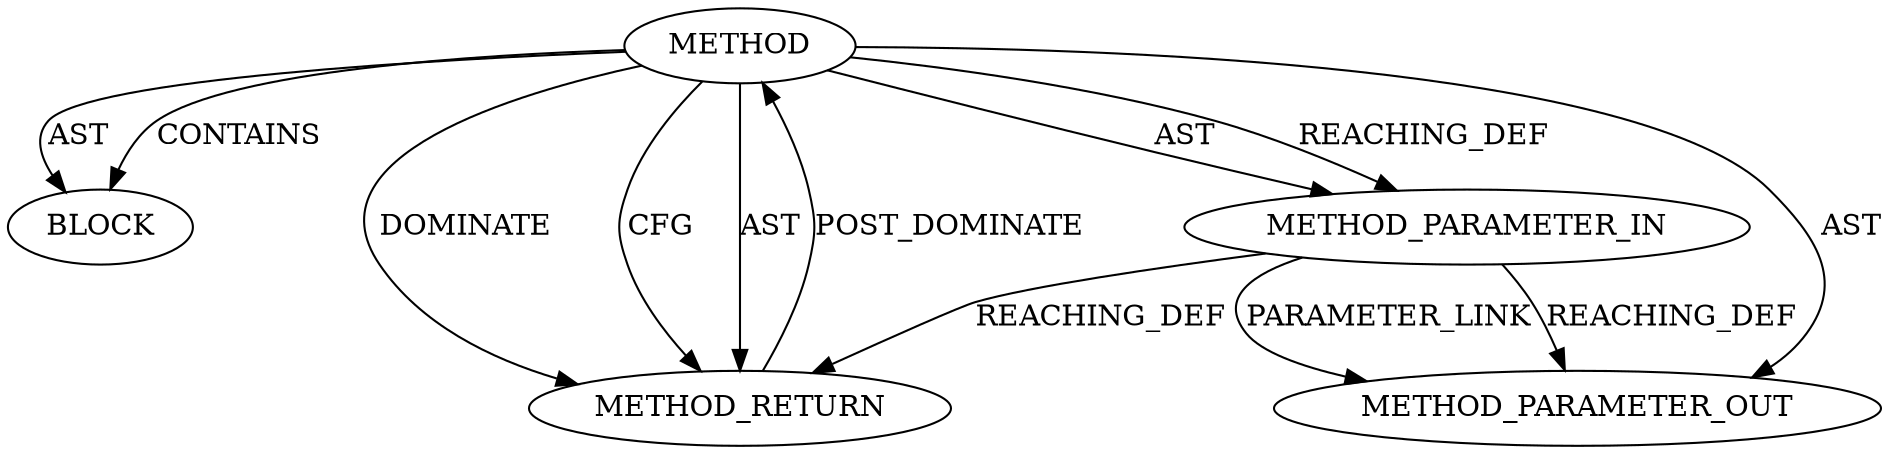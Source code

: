 digraph {
  26235 [label=BLOCK ORDER=1 ARGUMENT_INDEX=1 CODE="<empty>" TYPE_FULL_NAME="ANY"]
  26233 [label=METHOD AST_PARENT_TYPE="NAMESPACE_BLOCK" AST_PARENT_FULL_NAME="<global>" ORDER=0 CODE="<empty>" FULL_NAME="BN_CTX_free" IS_EXTERNAL=true FILENAME="<empty>" SIGNATURE="" NAME="BN_CTX_free"]
  26236 [label=METHOD_RETURN ORDER=2 CODE="RET" TYPE_FULL_NAME="ANY" EVALUATION_STRATEGY="BY_VALUE"]
  26234 [label=METHOD_PARAMETER_IN ORDER=1 CODE="p1" IS_VARIADIC=false TYPE_FULL_NAME="ANY" EVALUATION_STRATEGY="BY_VALUE" INDEX=1 NAME="p1"]
  27493 [label=METHOD_PARAMETER_OUT ORDER=1 CODE="p1" IS_VARIADIC=false TYPE_FULL_NAME="ANY" EVALUATION_STRATEGY="BY_VALUE" INDEX=1 NAME="p1"]
  26233 -> 27493 [label=AST ]
  26233 -> 26235 [label=AST ]
  26234 -> 27493 [label=PARAMETER_LINK ]
  26233 -> 26234 [label=AST ]
  26233 -> 26236 [label=DOMINATE ]
  26234 -> 26236 [label=REACHING_DEF VARIABLE="p1"]
  26233 -> 26235 [label=CONTAINS ]
  26233 -> 26236 [label=CFG ]
  26234 -> 27493 [label=REACHING_DEF VARIABLE="p1"]
  26233 -> 26236 [label=AST ]
  26233 -> 26234 [label=REACHING_DEF VARIABLE=""]
  26236 -> 26233 [label=POST_DOMINATE ]
}
